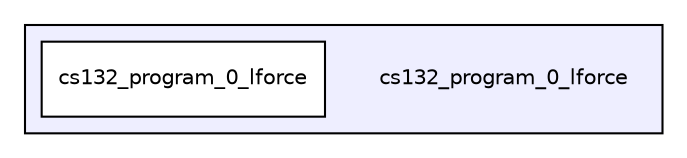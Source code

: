 digraph "cs132_program_0_lforce" {
  compound=true
  node [ fontsize="10", fontname="Helvetica"];
  edge [ labelfontsize="10", labelfontname="Helvetica"];
  subgraph clusterdir_ac877f510c06273697d07940a8ad0335 {
    graph [ bgcolor="#eeeeff", pencolor="black", label="" URL="dir_ac877f510c06273697d07940a8ad0335.html"];
    dir_ac877f510c06273697d07940a8ad0335 [shape=plaintext label="cs132_program_0_lforce"];
    dir_837c2e71bb50fd8984eb91b79d692c3b [shape=box label="cs132_program_0_lforce" color="black" fillcolor="white" style="filled" URL="dir_837c2e71bb50fd8984eb91b79d692c3b.html"];
  }
}
